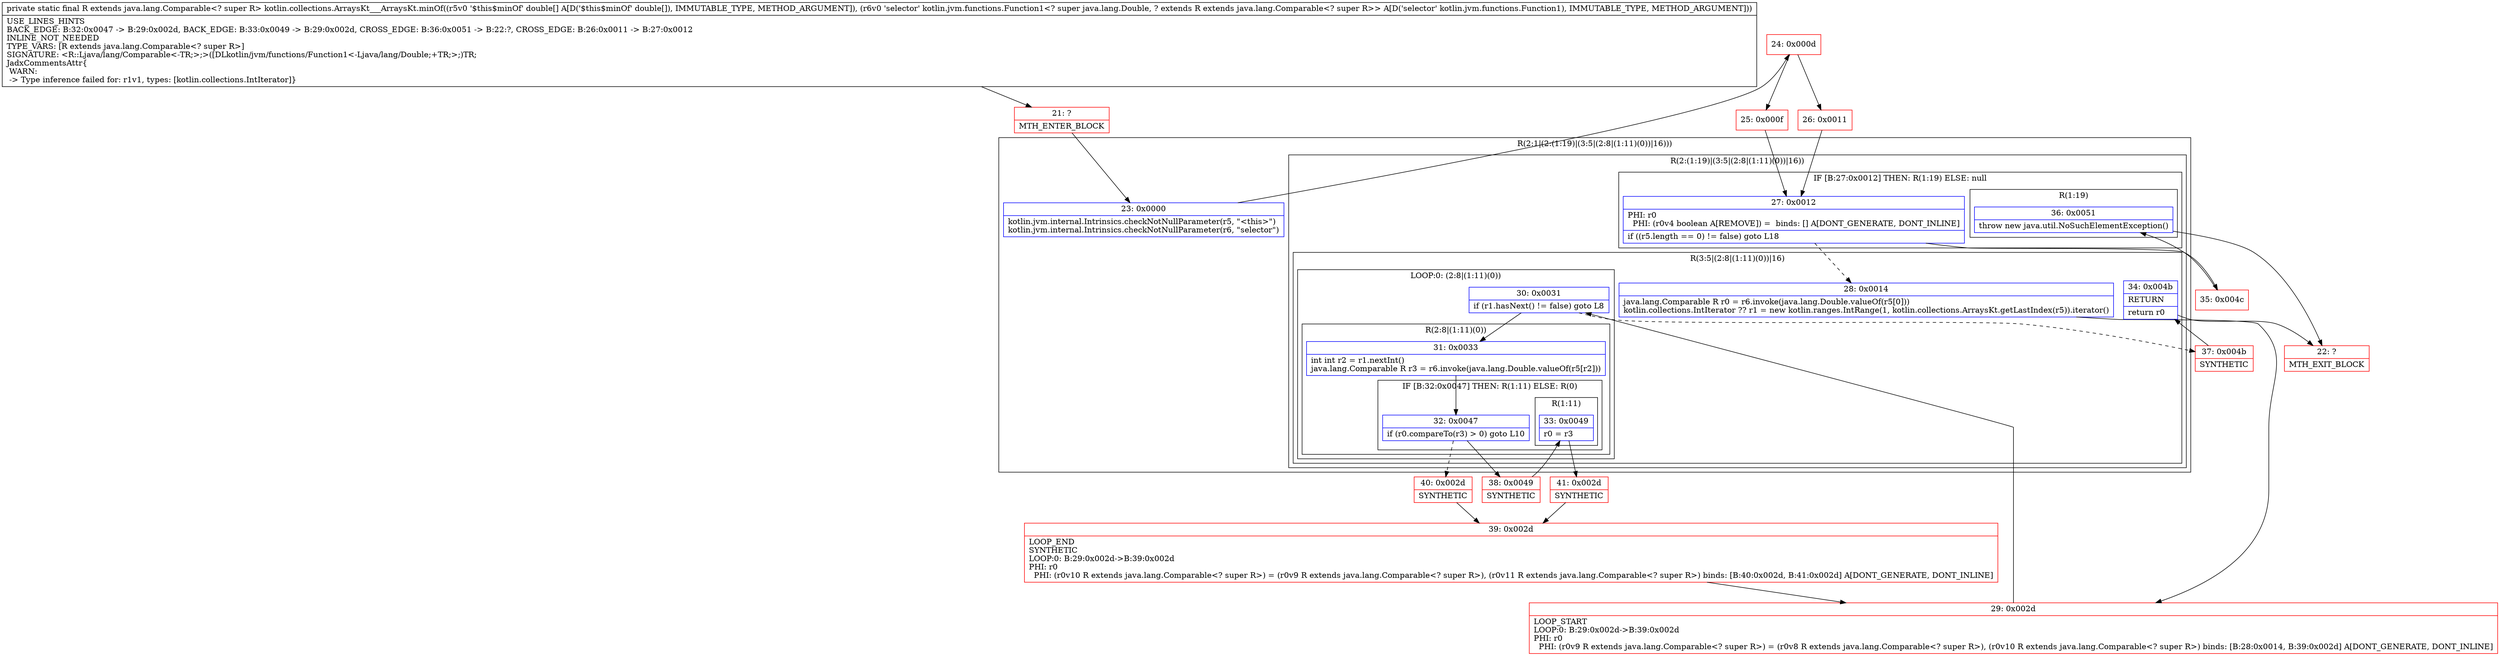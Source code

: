 digraph "CFG forkotlin.collections.ArraysKt___ArraysKt.minOf([DLkotlin\/jvm\/functions\/Function1;)Ljava\/lang\/Comparable;" {
subgraph cluster_Region_335105132 {
label = "R(2:1|(2:(1:19)|(3:5|(2:8|(1:11)(0))|16)))";
node [shape=record,color=blue];
Node_23 [shape=record,label="{23\:\ 0x0000|kotlin.jvm.internal.Intrinsics.checkNotNullParameter(r5, \"\<this\>\")\lkotlin.jvm.internal.Intrinsics.checkNotNullParameter(r6, \"selector\")\l}"];
subgraph cluster_Region_1853499280 {
label = "R(2:(1:19)|(3:5|(2:8|(1:11)(0))|16))";
node [shape=record,color=blue];
subgraph cluster_IfRegion_2098764492 {
label = "IF [B:27:0x0012] THEN: R(1:19) ELSE: null";
node [shape=record,color=blue];
Node_27 [shape=record,label="{27\:\ 0x0012|PHI: r0 \l  PHI: (r0v4 boolean A[REMOVE]) =  binds: [] A[DONT_GENERATE, DONT_INLINE]\l|if ((r5.length == 0) != false) goto L18\l}"];
subgraph cluster_Region_544791349 {
label = "R(1:19)";
node [shape=record,color=blue];
Node_36 [shape=record,label="{36\:\ 0x0051|throw new java.util.NoSuchElementException()\l}"];
}
}
subgraph cluster_Region_1821915377 {
label = "R(3:5|(2:8|(1:11)(0))|16)";
node [shape=record,color=blue];
Node_28 [shape=record,label="{28\:\ 0x0014|java.lang.Comparable R r0 = r6.invoke(java.lang.Double.valueOf(r5[0]))\lkotlin.collections.IntIterator ?? r1 = new kotlin.ranges.IntRange(1, kotlin.collections.ArraysKt.getLastIndex(r5)).iterator()\l}"];
subgraph cluster_LoopRegion_1626696395 {
label = "LOOP:0: (2:8|(1:11)(0))";
node [shape=record,color=blue];
Node_30 [shape=record,label="{30\:\ 0x0031|if (r1.hasNext() != false) goto L8\l}"];
subgraph cluster_Region_1292343700 {
label = "R(2:8|(1:11)(0))";
node [shape=record,color=blue];
Node_31 [shape=record,label="{31\:\ 0x0033|int int r2 = r1.nextInt()\ljava.lang.Comparable R r3 = r6.invoke(java.lang.Double.valueOf(r5[r2]))\l}"];
subgraph cluster_IfRegion_1199666187 {
label = "IF [B:32:0x0047] THEN: R(1:11) ELSE: R(0)";
node [shape=record,color=blue];
Node_32 [shape=record,label="{32\:\ 0x0047|if (r0.compareTo(r3) \> 0) goto L10\l}"];
subgraph cluster_Region_2060834720 {
label = "R(1:11)";
node [shape=record,color=blue];
Node_33 [shape=record,label="{33\:\ 0x0049|r0 = r3\l}"];
}
subgraph cluster_Region_2042325370 {
label = "R(0)";
node [shape=record,color=blue];
}
}
}
}
Node_34 [shape=record,label="{34\:\ 0x004b|RETURN\l|return r0\l}"];
}
}
}
Node_21 [shape=record,color=red,label="{21\:\ ?|MTH_ENTER_BLOCK\l}"];
Node_24 [shape=record,color=red,label="{24\:\ 0x000d}"];
Node_25 [shape=record,color=red,label="{25\:\ 0x000f}"];
Node_29 [shape=record,color=red,label="{29\:\ 0x002d|LOOP_START\lLOOP:0: B:29:0x002d\-\>B:39:0x002d\lPHI: r0 \l  PHI: (r0v9 R extends java.lang.Comparable\<? super R\>) = (r0v8 R extends java.lang.Comparable\<? super R\>), (r0v10 R extends java.lang.Comparable\<? super R\>) binds: [B:28:0x0014, B:39:0x002d] A[DONT_GENERATE, DONT_INLINE]\l}"];
Node_38 [shape=record,color=red,label="{38\:\ 0x0049|SYNTHETIC\l}"];
Node_41 [shape=record,color=red,label="{41\:\ 0x002d|SYNTHETIC\l}"];
Node_39 [shape=record,color=red,label="{39\:\ 0x002d|LOOP_END\lSYNTHETIC\lLOOP:0: B:29:0x002d\-\>B:39:0x002d\lPHI: r0 \l  PHI: (r0v10 R extends java.lang.Comparable\<? super R\>) = (r0v9 R extends java.lang.Comparable\<? super R\>), (r0v11 R extends java.lang.Comparable\<? super R\>) binds: [B:40:0x002d, B:41:0x002d] A[DONT_GENERATE, DONT_INLINE]\l}"];
Node_40 [shape=record,color=red,label="{40\:\ 0x002d|SYNTHETIC\l}"];
Node_37 [shape=record,color=red,label="{37\:\ 0x004b|SYNTHETIC\l}"];
Node_22 [shape=record,color=red,label="{22\:\ ?|MTH_EXIT_BLOCK\l}"];
Node_35 [shape=record,color=red,label="{35\:\ 0x004c}"];
Node_26 [shape=record,color=red,label="{26\:\ 0x0011}"];
MethodNode[shape=record,label="{private static final R extends java.lang.Comparable\<? super R\> kotlin.collections.ArraysKt___ArraysKt.minOf((r5v0 '$this$minOf' double[] A[D('$this$minOf' double[]), IMMUTABLE_TYPE, METHOD_ARGUMENT]), (r6v0 'selector' kotlin.jvm.functions.Function1\<? super java.lang.Double, ? extends R extends java.lang.Comparable\<? super R\>\> A[D('selector' kotlin.jvm.functions.Function1), IMMUTABLE_TYPE, METHOD_ARGUMENT]))  | USE_LINES_HINTS\lBACK_EDGE: B:32:0x0047 \-\> B:29:0x002d, BACK_EDGE: B:33:0x0049 \-\> B:29:0x002d, CROSS_EDGE: B:36:0x0051 \-\> B:22:?, CROSS_EDGE: B:26:0x0011 \-\> B:27:0x0012\lINLINE_NOT_NEEDED\lTYPE_VARS: [R extends java.lang.Comparable\<? super R\>]\lSIGNATURE: \<R::Ljava\/lang\/Comparable\<\-TR;\>;\>([DLkotlin\/jvm\/functions\/Function1\<\-Ljava\/lang\/Double;+TR;\>;)TR;\lJadxCommentsAttr\{\l WARN: \l \-\> Type inference failed for: r1v1, types: [kotlin.collections.IntIterator]\}\l}"];
MethodNode -> Node_21;Node_23 -> Node_24;
Node_27 -> Node_28[style=dashed];
Node_27 -> Node_35;
Node_36 -> Node_22;
Node_28 -> Node_29;
Node_30 -> Node_31;
Node_30 -> Node_37[style=dashed];
Node_31 -> Node_32;
Node_32 -> Node_38;
Node_32 -> Node_40[style=dashed];
Node_33 -> Node_41;
Node_34 -> Node_22;
Node_21 -> Node_23;
Node_24 -> Node_25;
Node_24 -> Node_26;
Node_25 -> Node_27;
Node_29 -> Node_30;
Node_38 -> Node_33;
Node_41 -> Node_39;
Node_39 -> Node_29;
Node_40 -> Node_39;
Node_37 -> Node_34;
Node_35 -> Node_36;
Node_26 -> Node_27;
}


